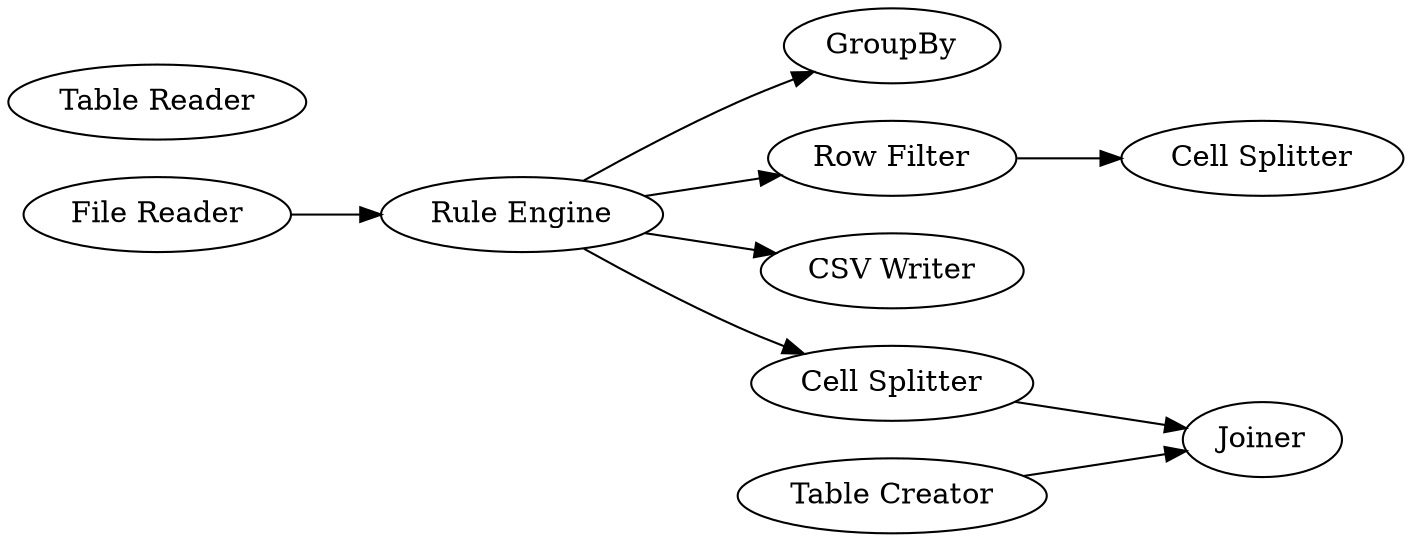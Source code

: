 digraph {
	1 [label="File Reader"]
	2 [label="Rule Engine"]
	3 [label=GroupBy]
	4 [label="Row Filter"]
	5 [label="Cell Splitter"]
	6 [label="CSV Writer"]
	7 [label="Table Creator"]
	8 [label="Cell Splitter"]
	9 [label=Joiner]
	10 [label="Table Reader"]
	1 -> 2
	2 -> 3
	2 -> 6
	2 -> 4
	2 -> 8
	4 -> 5
	7 -> 9
	8 -> 9
	rankdir=LR
}
